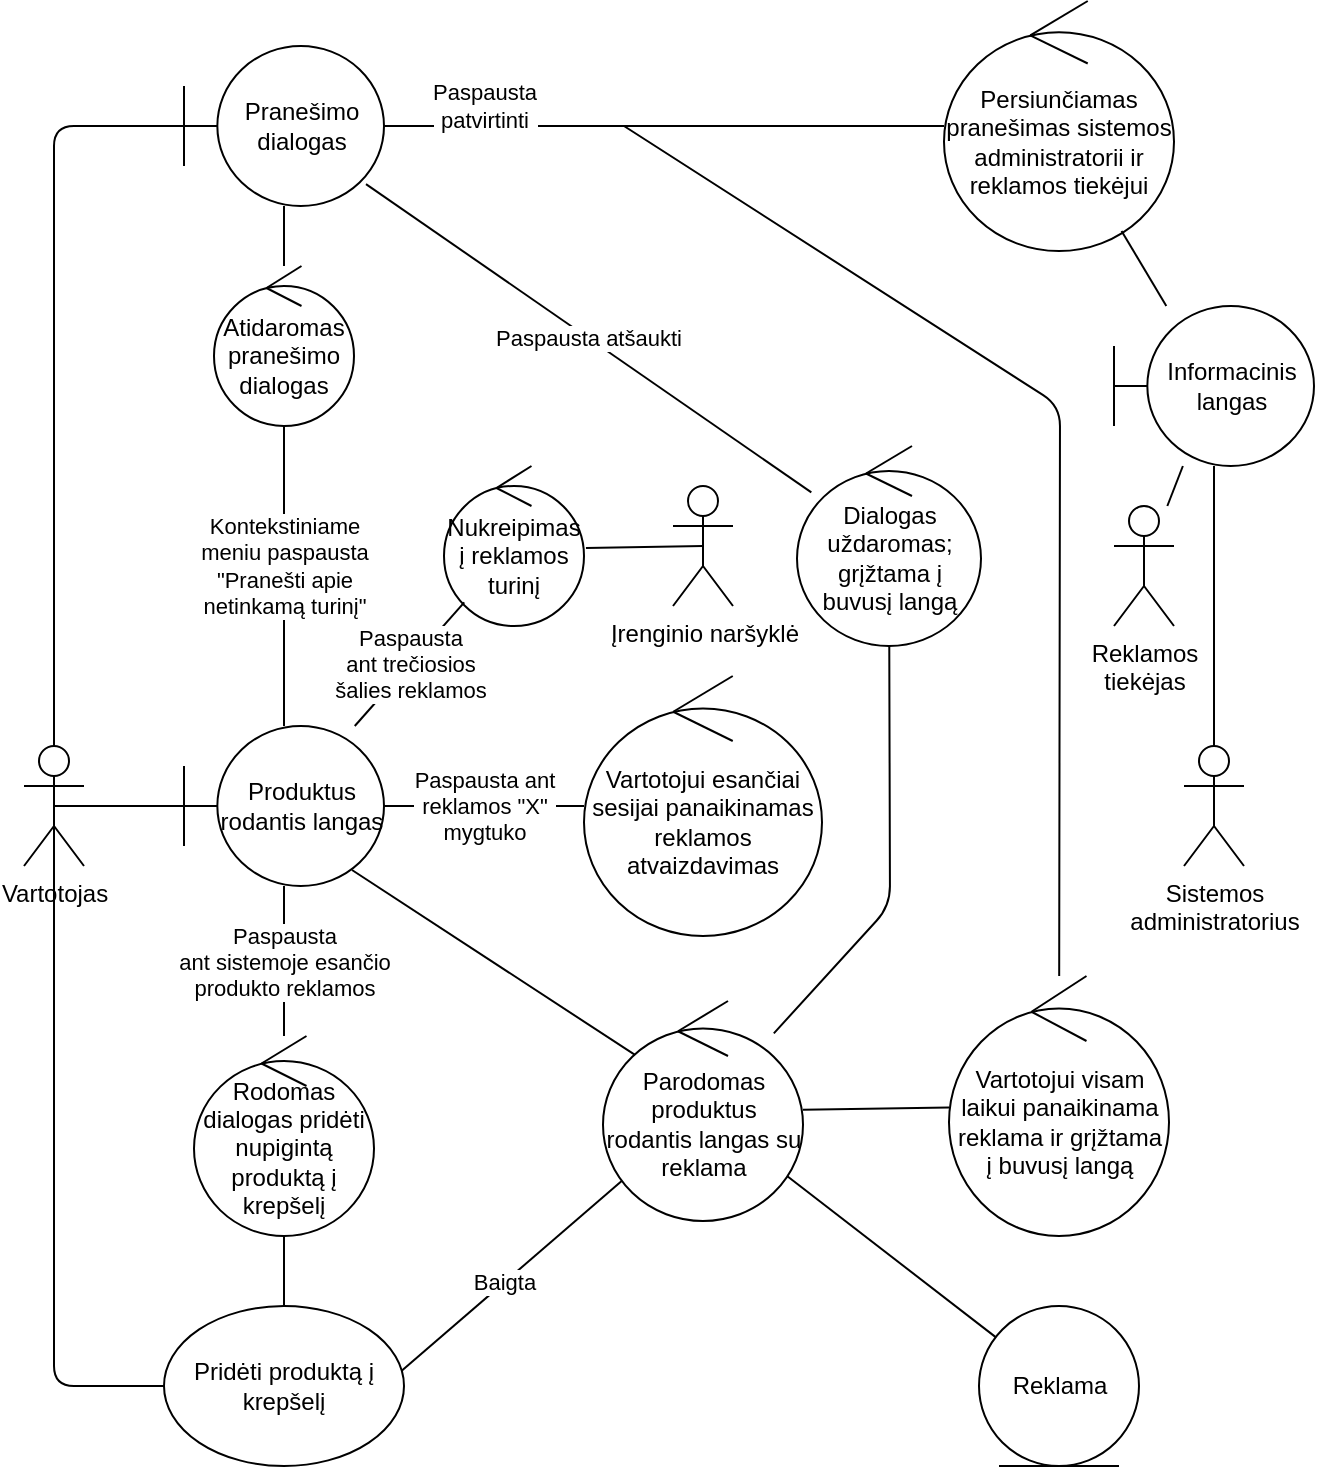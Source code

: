 <mxfile version="10.6.8" type="device"><diagram id="jSLTixqTWyxW41iJ_zQE" name="Page-1"><mxGraphModel dx="1634" dy="1933" grid="1" gridSize="10" guides="1" tooltips="1" connect="1" arrows="1" fold="1" page="1" pageScale="1" pageWidth="827" pageHeight="1169" math="0" shadow="0"><root><mxCell id="0"/><mxCell id="1" parent="0"/><mxCell id="T0MA6GmklscD8jbfmt_o-1" value="Vartotojas&lt;br&gt;" style="shape=umlActor;verticalLabelPosition=bottom;labelBackgroundColor=#ffffff;verticalAlign=top;html=1;" parent="1" vertex="1"><mxGeometry x="160" y="240" width="30" height="60" as="geometry"/></mxCell><mxCell id="T0MA6GmklscD8jbfmt_o-2" value="Produktus rodantis langas" style="shape=umlBoundary;whiteSpace=wrap;html=1;" parent="1" vertex="1"><mxGeometry x="240" y="230" width="100" height="80" as="geometry"/></mxCell><mxCell id="T0MA6GmklscD8jbfmt_o-4" value="Nukreipimas&lt;br&gt;į reklamos&lt;br&gt;turinį&lt;br&gt;" style="ellipse;shape=umlControl;whiteSpace=wrap;html=1;" parent="1" vertex="1"><mxGeometry x="370" y="100" width="70" height="80" as="geometry"/></mxCell><mxCell id="T0MA6GmklscD8jbfmt_o-7" value="" style="endArrow=none;html=1;exitX=0.5;exitY=0.5;exitDx=0;exitDy=0;exitPerimeter=0;" parent="1" source="T0MA6GmklscD8jbfmt_o-1" target="T0MA6GmklscD8jbfmt_o-2" edge="1"><mxGeometry width="50" height="50" relative="1" as="geometry"><mxPoint x="130" y="270" as="sourcePoint"/><mxPoint x="220" y="270" as="targetPoint"/></mxGeometry></mxCell><mxCell id="T0MA6GmklscD8jbfmt_o-8" value="Paspausta&lt;br&gt;ant trečiosios&lt;br&gt;šalies reklamos" style="endArrow=none;html=1;" parent="1" source="T0MA6GmklscD8jbfmt_o-4" target="T0MA6GmklscD8jbfmt_o-2" edge="1"><mxGeometry width="50" height="50" relative="1" as="geometry"><mxPoint x="260" y="170" as="sourcePoint"/><mxPoint x="350" y="170" as="targetPoint"/><Array as="points"/></mxGeometry></mxCell><mxCell id="T0MA6GmklscD8jbfmt_o-9" value="Reklama&lt;br&gt;" style="ellipse;shape=umlEntity;whiteSpace=wrap;html=1;" parent="1" vertex="1"><mxGeometry x="637.5" y="520" width="80" height="80" as="geometry"/></mxCell><mxCell id="T0MA6GmklscD8jbfmt_o-10" value="" style="endArrow=none;html=1;" parent="1" source="T0MA6GmklscD8jbfmt_o-50" target="T0MA6GmklscD8jbfmt_o-9" edge="1"><mxGeometry width="50" height="50" relative="1" as="geometry"><mxPoint x="470" y="450" as="sourcePoint"/><mxPoint x="427.5" y="80" as="targetPoint"/></mxGeometry></mxCell><mxCell id="T0MA6GmklscD8jbfmt_o-11" value="Rodomas dialogas pridėti nupigintą produktą į krepšelį&lt;br&gt;" style="ellipse;shape=umlControl;whiteSpace=wrap;html=1;" parent="1" vertex="1"><mxGeometry x="245" y="385" width="90" height="100" as="geometry"/></mxCell><mxCell id="T0MA6GmklscD8jbfmt_o-12" value="Paspausta&lt;br&gt;ant sistemoje esančio&lt;br&gt;produkto reklamos&lt;br&gt;" style="endArrow=none;html=1;" parent="1" source="T0MA6GmklscD8jbfmt_o-2" target="T0MA6GmklscD8jbfmt_o-11" edge="1"><mxGeometry width="50" height="50" relative="1" as="geometry"><mxPoint x="255" y="330" as="sourcePoint"/><mxPoint x="345" y="330" as="targetPoint"/></mxGeometry></mxCell><mxCell id="T0MA6GmklscD8jbfmt_o-14" value="" style="endArrow=none;html=1;" parent="1" source="T0MA6GmklscD8jbfmt_o-11" edge="1"><mxGeometry width="50" height="50" relative="1" as="geometry"><mxPoint x="255" y="489.5" as="sourcePoint"/><mxPoint x="290" y="520" as="targetPoint"/></mxGeometry></mxCell><mxCell id="T0MA6GmklscD8jbfmt_o-15" value="" style="endArrow=none;html=1;exitX=0.5;exitY=0.5;exitDx=0;exitDy=0;exitPerimeter=0;entryX=0;entryY=0.5;entryDx=0;entryDy=0;" parent="1" source="T0MA6GmklscD8jbfmt_o-1" target="CG0rX5vtMtzhVXwyitI_-1" edge="1"><mxGeometry width="50" height="50" relative="1" as="geometry"><mxPoint x="65" y="470" as="sourcePoint"/><mxPoint x="240" y="560" as="targetPoint"/><Array as="points"><mxPoint x="175" y="560"/></Array></mxGeometry></mxCell><mxCell id="T0MA6GmklscD8jbfmt_o-21" value="Paspausta ant&lt;br&gt;reklamos &quot;X&quot;&lt;br&gt;mygtuko&lt;br&gt;" style="endArrow=none;html=1;" parent="1" source="T0MA6GmklscD8jbfmt_o-2" target="T0MA6GmklscD8jbfmt_o-22" edge="1"><mxGeometry width="50" height="50" relative="1" as="geometry"><mxPoint x="360" y="230" as="sourcePoint"/><mxPoint x="170" y="150" as="targetPoint"/><Array as="points"/></mxGeometry></mxCell><mxCell id="T0MA6GmklscD8jbfmt_o-22" value="Vartotojui esančiai sesijai panaikinamas reklamos atvaizdavimas&lt;br&gt;" style="ellipse;shape=umlControl;whiteSpace=wrap;html=1;" parent="1" vertex="1"><mxGeometry x="440" y="205" width="119" height="130" as="geometry"/></mxCell><mxCell id="T0MA6GmklscD8jbfmt_o-23" value="Atidaromas pranešimo dialogas" style="ellipse;shape=umlControl;whiteSpace=wrap;html=1;" parent="1" vertex="1"><mxGeometry x="255" width="70" height="80" as="geometry"/></mxCell><mxCell id="T0MA6GmklscD8jbfmt_o-24" value="Kontekstiniame&lt;br&gt;meniu paspausta&lt;br&gt;&quot;Pranešti apie&lt;br&gt;netinkamą turinį&quot;&lt;br&gt;" style="endArrow=none;html=1;" parent="1" source="T0MA6GmklscD8jbfmt_o-2" target="T0MA6GmklscD8jbfmt_o-23" edge="1"><mxGeometry x="0.067" width="50" height="50" relative="1" as="geometry"><mxPoint x="390" y="350" as="sourcePoint"/><mxPoint x="440" y="300" as="targetPoint"/><mxPoint as="offset"/></mxGeometry></mxCell><mxCell id="T0MA6GmklscD8jbfmt_o-27" value="Pranešimo&lt;br&gt;dialogas&lt;br&gt;" style="shape=umlBoundary;whiteSpace=wrap;html=1;" parent="1" vertex="1"><mxGeometry x="240" y="-110" width="100" height="80" as="geometry"/></mxCell><mxCell id="T0MA6GmklscD8jbfmt_o-28" value="" style="endArrow=none;html=1;" parent="1" source="T0MA6GmklscD8jbfmt_o-23" target="T0MA6GmklscD8jbfmt_o-27" edge="1"><mxGeometry width="50" height="50" relative="1" as="geometry"><mxPoint x="140" y="120" as="sourcePoint"/><mxPoint x="190" y="70" as="targetPoint"/></mxGeometry></mxCell><mxCell id="T0MA6GmklscD8jbfmt_o-29" value="" style="endArrow=none;html=1;exitX=0.5;exitY=0;exitDx=0;exitDy=0;exitPerimeter=0;" parent="1" source="T0MA6GmklscD8jbfmt_o-1" target="T0MA6GmklscD8jbfmt_o-27" edge="1"><mxGeometry width="50" height="50" relative="1" as="geometry"><mxPoint x="100" y="160" as="sourcePoint"/><mxPoint x="150" y="110" as="targetPoint"/><Array as="points"><mxPoint x="175" y="-70"/></Array></mxGeometry></mxCell><mxCell id="T0MA6GmklscD8jbfmt_o-30" value="Dialogas uždaromas; grįžtama į buvusį langą" style="ellipse;shape=umlControl;whiteSpace=wrap;html=1;" parent="1" vertex="1"><mxGeometry x="546.5" y="90" width="92" height="100" as="geometry"/></mxCell><mxCell id="T0MA6GmklscD8jbfmt_o-31" value="" style="endArrow=none;html=1;" parent="1" source="T0MA6GmklscD8jbfmt_o-50" target="T0MA6GmklscD8jbfmt_o-30" edge="1"><mxGeometry width="50" height="50" relative="1" as="geometry"><mxPoint x="360" y="230" as="sourcePoint"/><mxPoint x="410" y="180" as="targetPoint"/><Array as="points"><mxPoint x="593" y="320"/></Array></mxGeometry></mxCell><mxCell id="T0MA6GmklscD8jbfmt_o-32" value="Paspausta atšaukti" style="endArrow=none;html=1;exitX=0.91;exitY=0.863;exitDx=0;exitDy=0;exitPerimeter=0;" parent="1" source="T0MA6GmklscD8jbfmt_o-27" target="T0MA6GmklscD8jbfmt_o-30" edge="1"><mxGeometry width="50" height="50" relative="1" as="geometry"><mxPoint x="370" y="-100" as="sourcePoint"/><mxPoint x="390" y="50" as="targetPoint"/></mxGeometry></mxCell><mxCell id="T0MA6GmklscD8jbfmt_o-34" value="Baigta&lt;br&gt;" style="endArrow=none;html=1;" parent="1" target="T0MA6GmklscD8jbfmt_o-50" edge="1"><mxGeometry width="50" height="50" relative="1" as="geometry"><mxPoint x="340" y="560" as="sourcePoint"/><mxPoint x="455.5" y="560" as="targetPoint"/></mxGeometry></mxCell><mxCell id="T0MA6GmklscD8jbfmt_o-37" value="Paspausta&lt;br&gt;patvirtinti&lt;br&gt;" style="endArrow=none;html=1;entryX=0;entryY=0.5;entryDx=0;entryDy=0;entryPerimeter=0;" parent="1" source="T0MA6GmklscD8jbfmt_o-27" target="T0MA6GmklscD8jbfmt_o-43" edge="1"><mxGeometry x="-0.643" y="10" width="50" height="50" relative="1" as="geometry"><mxPoint x="370" y="-60" as="sourcePoint"/><mxPoint x="530" y="-70" as="targetPoint"/><mxPoint as="offset"/></mxGeometry></mxCell><mxCell id="T0MA6GmklscD8jbfmt_o-38" value="Vartotojui visam laikui panaikinama reklama ir grįžtama į buvusį langą" style="ellipse;shape=umlControl;whiteSpace=wrap;html=1;" parent="1" vertex="1"><mxGeometry x="622.5" y="355" width="110" height="130" as="geometry"/></mxCell><mxCell id="T0MA6GmklscD8jbfmt_o-39" value="" style="endArrow=none;html=1;" parent="1" source="T0MA6GmklscD8jbfmt_o-50" target="T0MA6GmklscD8jbfmt_o-38" edge="1"><mxGeometry width="50" height="50" relative="1" as="geometry"><mxPoint x="710" y="140" as="sourcePoint"/><mxPoint x="400" y="170" as="targetPoint"/><Array as="points"/></mxGeometry></mxCell><mxCell id="T0MA6GmklscD8jbfmt_o-40" value="" style="endArrow=none;html=1;" parent="1" source="T0MA6GmklscD8jbfmt_o-38" edge="1"><mxGeometry width="50" height="50" relative="1" as="geometry"><mxPoint x="370" y="100" as="sourcePoint"/><mxPoint x="460" y="-70" as="targetPoint"/><Array as="points"><mxPoint x="678" y="70"/></Array></mxGeometry></mxCell><mxCell id="T0MA6GmklscD8jbfmt_o-42" value="" style="endArrow=none;html=1;" parent="1" source="T0MA6GmklscD8jbfmt_o-53" target="CG0rX5vtMtzhVXwyitI_-4" edge="1"><mxGeometry width="50" height="50" relative="1" as="geometry"><mxPoint x="811.501" y="18.141" as="sourcePoint"/><mxPoint x="607.5" y="90" as="targetPoint"/></mxGeometry></mxCell><mxCell id="T0MA6GmklscD8jbfmt_o-43" value="Persiunčiamas pranešimas sistemos administratorii ir reklamos tiekėjui" style="ellipse;shape=umlControl;whiteSpace=wrap;html=1;" parent="1" vertex="1"><mxGeometry x="620" y="-132.5" width="115" height="125" as="geometry"/></mxCell><mxCell id="T0MA6GmklscD8jbfmt_o-47" value="" style="endArrow=none;html=1;" parent="1" source="CG0rX5vtMtzhVXwyitI_-4" target="T0MA6GmklscD8jbfmt_o-52" edge="1"><mxGeometry width="50" height="50" relative="1" as="geometry"><mxPoint x="735" y="-70.5" as="sourcePoint"/><mxPoint x="800" y="-70.5" as="targetPoint"/></mxGeometry></mxCell><mxCell id="T0MA6GmklscD8jbfmt_o-50" value="Parodomas produktus rodantis langas su reklama" style="ellipse;shape=umlControl;whiteSpace=wrap;html=1;" parent="1" vertex="1"><mxGeometry x="449.5" y="367.5" width="100" height="110" as="geometry"/></mxCell><mxCell id="T0MA6GmklscD8jbfmt_o-51" value="" style="endArrow=none;html=1;entryX=0.84;entryY=0.9;entryDx=0;entryDy=0;entryPerimeter=0;exitX=0.16;exitY=0.245;exitDx=0;exitDy=0;exitPerimeter=0;" parent="1" source="T0MA6GmklscD8jbfmt_o-50" target="T0MA6GmklscD8jbfmt_o-2" edge="1"><mxGeometry width="50" height="50" relative="1" as="geometry"><mxPoint x="740" y="310" as="sourcePoint"/><mxPoint x="790" y="260" as="targetPoint"/></mxGeometry></mxCell><mxCell id="T0MA6GmklscD8jbfmt_o-52" value="Sistemos&lt;br&gt;administratorius" style="shape=umlActor;verticalLabelPosition=bottom;labelBackgroundColor=#ffffff;verticalAlign=top;html=1;outlineConnect=0;" parent="1" vertex="1"><mxGeometry x="740" y="240" width="30" height="60" as="geometry"/></mxCell><mxCell id="T0MA6GmklscD8jbfmt_o-53" value="Reklamos&lt;br&gt;tiekėjas&lt;br&gt;" style="shape=umlActor;verticalLabelPosition=bottom;labelBackgroundColor=#ffffff;verticalAlign=top;html=1;outlineConnect=0;" parent="1" vertex="1"><mxGeometry x="705" y="120" width="30" height="60" as="geometry"/></mxCell><mxCell id="CG0rX5vtMtzhVXwyitI_-1" value="Pridėti produktą į krepšelį" style="ellipse;whiteSpace=wrap;html=1;" vertex="1" parent="1"><mxGeometry x="230" y="520" width="120" height="80" as="geometry"/></mxCell><mxCell id="CG0rX5vtMtzhVXwyitI_-2" value="Įrenginio naršyklė" style="shape=umlActor;verticalLabelPosition=bottom;labelBackgroundColor=#ffffff;verticalAlign=top;html=1;outlineConnect=0;" vertex="1" parent="1"><mxGeometry x="484.5" y="110" width="30" height="60" as="geometry"/></mxCell><mxCell id="CG0rX5vtMtzhVXwyitI_-3" value="" style="endArrow=none;html=1;entryX=1.014;entryY=0.513;entryDx=0;entryDy=0;entryPerimeter=0;exitX=0.5;exitY=0.5;exitDx=0;exitDy=0;exitPerimeter=0;" edge="1" parent="1" source="CG0rX5vtMtzhVXwyitI_-2" target="T0MA6GmklscD8jbfmt_o-4"><mxGeometry width="50" height="50" relative="1" as="geometry"><mxPoint x="780" y="200" as="sourcePoint"/><mxPoint x="830" y="150" as="targetPoint"/></mxGeometry></mxCell><mxCell id="CG0rX5vtMtzhVXwyitI_-4" value="Informacinis langas" style="shape=umlBoundary;whiteSpace=wrap;html=1;" vertex="1" parent="1"><mxGeometry x="705" y="20" width="100" height="80" as="geometry"/></mxCell><mxCell id="CG0rX5vtMtzhVXwyitI_-5" value="" style="endArrow=none;html=1;" edge="1" parent="1" source="CG0rX5vtMtzhVXwyitI_-4" target="T0MA6GmklscD8jbfmt_o-43"><mxGeometry width="50" height="50" relative="1" as="geometry"><mxPoint x="790" as="sourcePoint"/><mxPoint x="840" y="-50" as="targetPoint"/></mxGeometry></mxCell></root></mxGraphModel></diagram></mxfile>